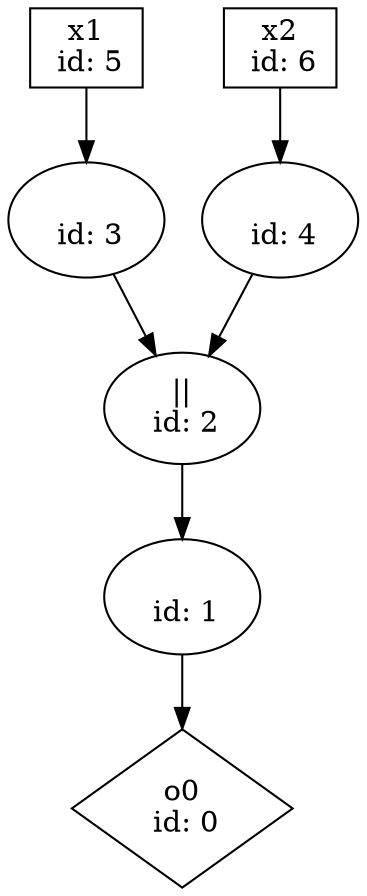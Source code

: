 digraph G {
n0 [label="o0\n id: 0",shape="diamond"];
n1 [label="\n id: 1"];
n2 [label="||\n id: 2"];
n3 [label="\n id: 3"];
n4 [label="\n id: 4"];
n5 [label="x1\n id: 5",shape="box"];
n6 [label="x2\n id: 6",shape="box"];
n1 -> n0
n2 -> n1
n3 -> n2
n4 -> n2
n5 -> n3
n6 -> n4
}
